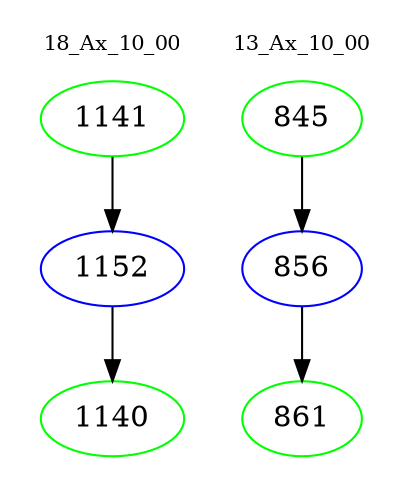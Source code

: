 digraph{
subgraph cluster_0 {
color = white
label = "18_Ax_10_00";
fontsize=10;
T0_1141 [label="1141", color="green"]
T0_1141 -> T0_1152 [color="black"]
T0_1152 [label="1152", color="blue"]
T0_1152 -> T0_1140 [color="black"]
T0_1140 [label="1140", color="green"]
}
subgraph cluster_1 {
color = white
label = "13_Ax_10_00";
fontsize=10;
T1_845 [label="845", color="green"]
T1_845 -> T1_856 [color="black"]
T1_856 [label="856", color="blue"]
T1_856 -> T1_861 [color="black"]
T1_861 [label="861", color="green"]
}
}
